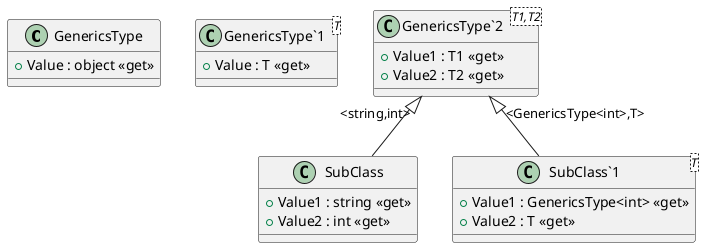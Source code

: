 ﻿@startuml
class GenericsType {
    + Value : object <<get>>
}
class "GenericsType`1"<T> {
    + Value : T <<get>>
}
class "GenericsType`2"<T1,T2> {
    + Value1 : T1 <<get>>
    + Value2 : T2 <<get>>
}
class SubClass {
    + Value1 : string <<get>>
    + Value2 : int <<get>>
}
class "SubClass`1"<T> {
    + Value1 : GenericsType<int> <<get>>
    + Value2 : T <<get>>
}
"GenericsType`2" "<string,int>" <|-- SubClass
"GenericsType`2" "<GenericsType<int>,T>" <|-- "SubClass`1"
@enduml

